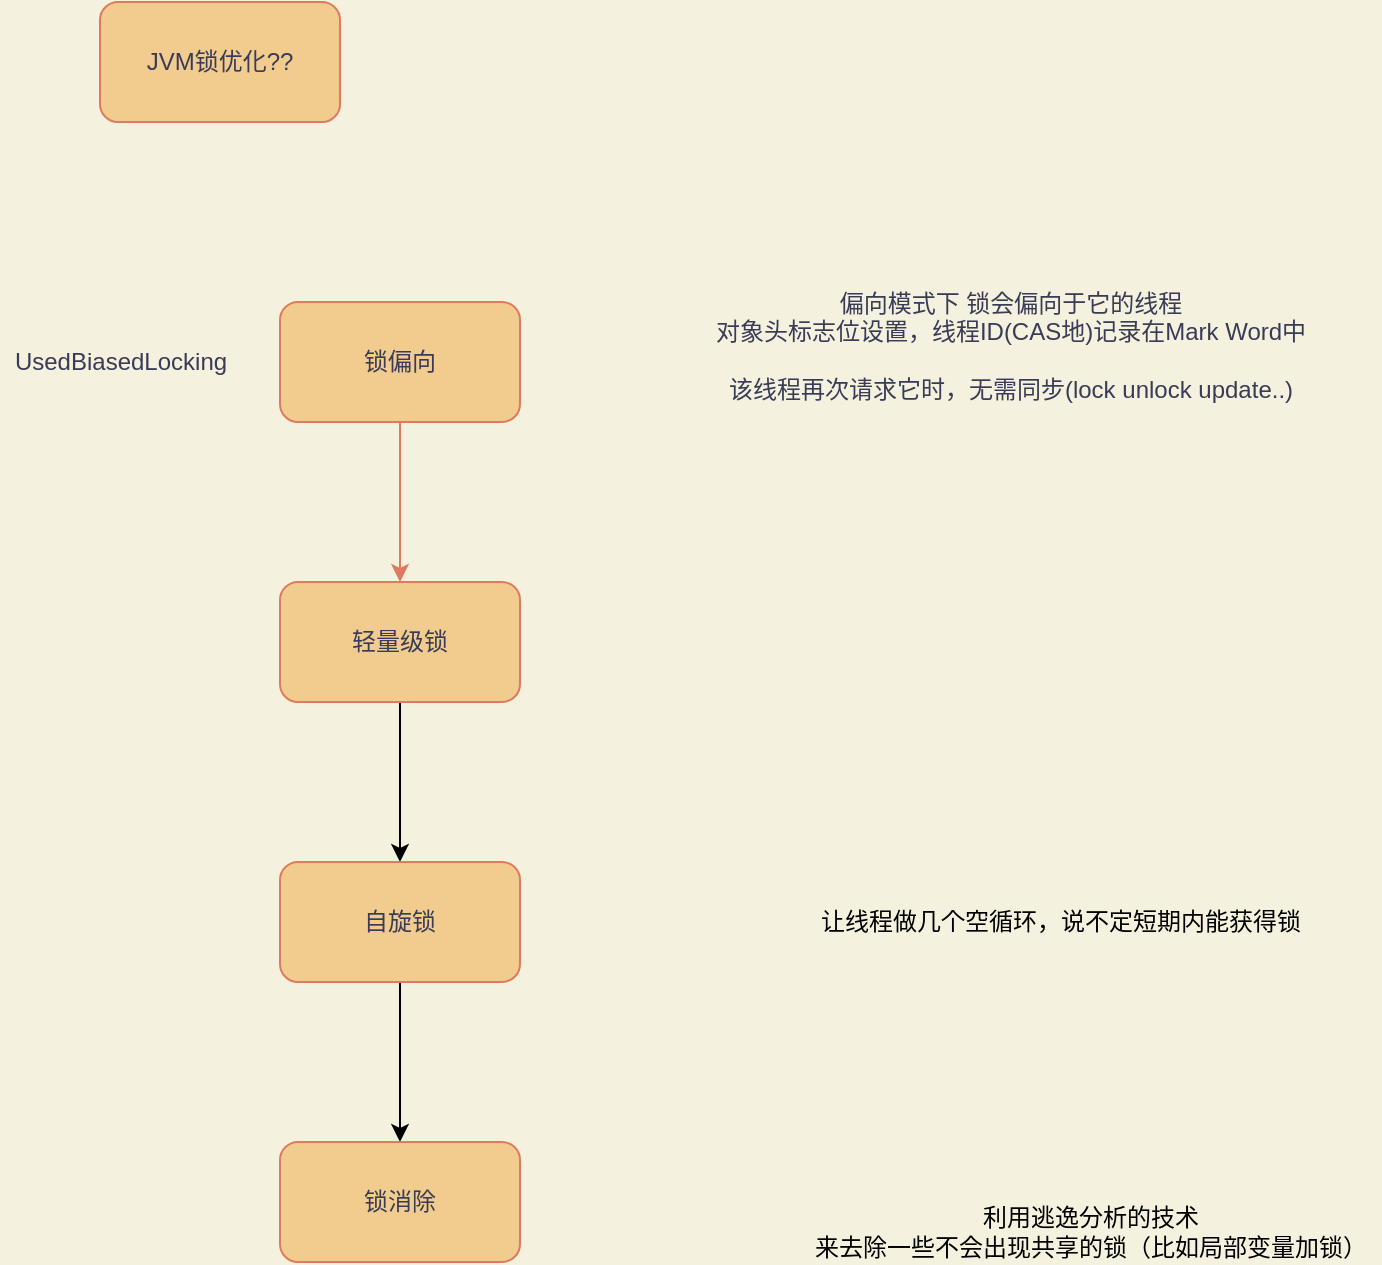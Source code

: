 <mxfile version="13.7.9" type="device"><diagram id="zVt1zCeyTNpCJho7t7Lc" name="第 1 页"><mxGraphModel dx="886" dy="487" grid="1" gridSize="10" guides="1" tooltips="1" connect="1" arrows="1" fold="1" page="1" pageScale="1" pageWidth="3300" pageHeight="4681" background="#F4F1DE" math="0" shadow="0"><root><mxCell id="0"/><mxCell id="1" parent="0"/><mxCell id="LXrSK7vWFpy4xMzNTlPv-4" value="" style="edgeStyle=orthogonalEdgeStyle;curved=0;rounded=1;sketch=0;orthogonalLoop=1;jettySize=auto;html=1;strokeColor=#E07A5F;fillColor=#F2CC8F;fontColor=#393C56;" parent="1" source="LXrSK7vWFpy4xMzNTlPv-1" target="LXrSK7vWFpy4xMzNTlPv-3" edge="1"><mxGeometry relative="1" as="geometry"/></mxCell><mxCell id="LXrSK7vWFpy4xMzNTlPv-1" value="锁偏向" style="rounded=1;whiteSpace=wrap;html=1;sketch=0;strokeColor=#E07A5F;fillColor=#F2CC8F;fontColor=#393C56;" parent="1" vertex="1"><mxGeometry x="410" y="350" width="120" height="60" as="geometry"/></mxCell><mxCell id="LXrSK7vWFpy4xMzNTlPv-2" value="&lt;br&gt;偏向模式下 锁会偏向于它的线程 &lt;br&gt;对象头标志位设置，线程ID(CAS地)记录在Mark Word中&lt;br&gt;&lt;br&gt;该线程再次请求它时，无需同步(lock unlock update..)" style="text;html=1;align=center;verticalAlign=middle;resizable=0;points=[];autosize=1;fontColor=#393C56;" parent="1" vertex="1"><mxGeometry x="620" y="325" width="310" height="80" as="geometry"/></mxCell><mxCell id="35xQSKKK27-6GRHbBskR-2" value="" style="edgeStyle=orthogonalEdgeStyle;rounded=0;orthogonalLoop=1;jettySize=auto;html=1;" edge="1" parent="1" source="LXrSK7vWFpy4xMzNTlPv-3" target="35xQSKKK27-6GRHbBskR-1"><mxGeometry relative="1" as="geometry"/></mxCell><mxCell id="LXrSK7vWFpy4xMzNTlPv-3" value="轻量级锁" style="rounded=1;whiteSpace=wrap;html=1;sketch=0;strokeColor=#E07A5F;fillColor=#F2CC8F;fontColor=#393C56;" parent="1" vertex="1"><mxGeometry x="410" y="490" width="120" height="60" as="geometry"/></mxCell><mxCell id="LXrSK7vWFpy4xMzNTlPv-5" value="JVM锁优化??" style="rounded=1;whiteSpace=wrap;html=1;sketch=0;strokeColor=#E07A5F;fillColor=#F2CC8F;fontColor=#393C56;" parent="1" vertex="1"><mxGeometry x="320" y="200" width="120" height="60" as="geometry"/></mxCell><mxCell id="LXrSK7vWFpy4xMzNTlPv-7" value="UsedBiasedLocking" style="text;html=1;align=center;verticalAlign=middle;resizable=0;points=[];autosize=1;fontColor=#393C56;" parent="1" vertex="1"><mxGeometry x="270" y="370" width="120" height="20" as="geometry"/></mxCell><mxCell id="35xQSKKK27-6GRHbBskR-5" value="" style="edgeStyle=orthogonalEdgeStyle;rounded=0;orthogonalLoop=1;jettySize=auto;html=1;" edge="1" parent="1" source="35xQSKKK27-6GRHbBskR-1" target="35xQSKKK27-6GRHbBskR-4"><mxGeometry relative="1" as="geometry"/></mxCell><mxCell id="35xQSKKK27-6GRHbBskR-1" value="自旋锁" style="rounded=1;whiteSpace=wrap;html=1;sketch=0;strokeColor=#E07A5F;fillColor=#F2CC8F;fontColor=#393C56;" vertex="1" parent="1"><mxGeometry x="410" y="630" width="120" height="60" as="geometry"/></mxCell><mxCell id="35xQSKKK27-6GRHbBskR-3" value="让线程做几个空循环，说不定短期内能获得锁" style="text;html=1;align=center;verticalAlign=middle;resizable=0;points=[];autosize=1;" vertex="1" parent="1"><mxGeometry x="670" y="650" width="260" height="20" as="geometry"/></mxCell><mxCell id="35xQSKKK27-6GRHbBskR-4" value="锁消除" style="rounded=1;whiteSpace=wrap;html=1;sketch=0;strokeColor=#E07A5F;fillColor=#F2CC8F;fontColor=#393C56;" vertex="1" parent="1"><mxGeometry x="410" y="770" width="120" height="60" as="geometry"/></mxCell><mxCell id="35xQSKKK27-6GRHbBskR-6" value="利用逃逸分析的技术&lt;br&gt;来去除一些不会出现共享的锁（比如局部变量加锁）" style="text;html=1;align=center;verticalAlign=middle;resizable=0;points=[];autosize=1;" vertex="1" parent="1"><mxGeometry x="670" y="800" width="290" height="30" as="geometry"/></mxCell></root></mxGraphModel></diagram></mxfile>